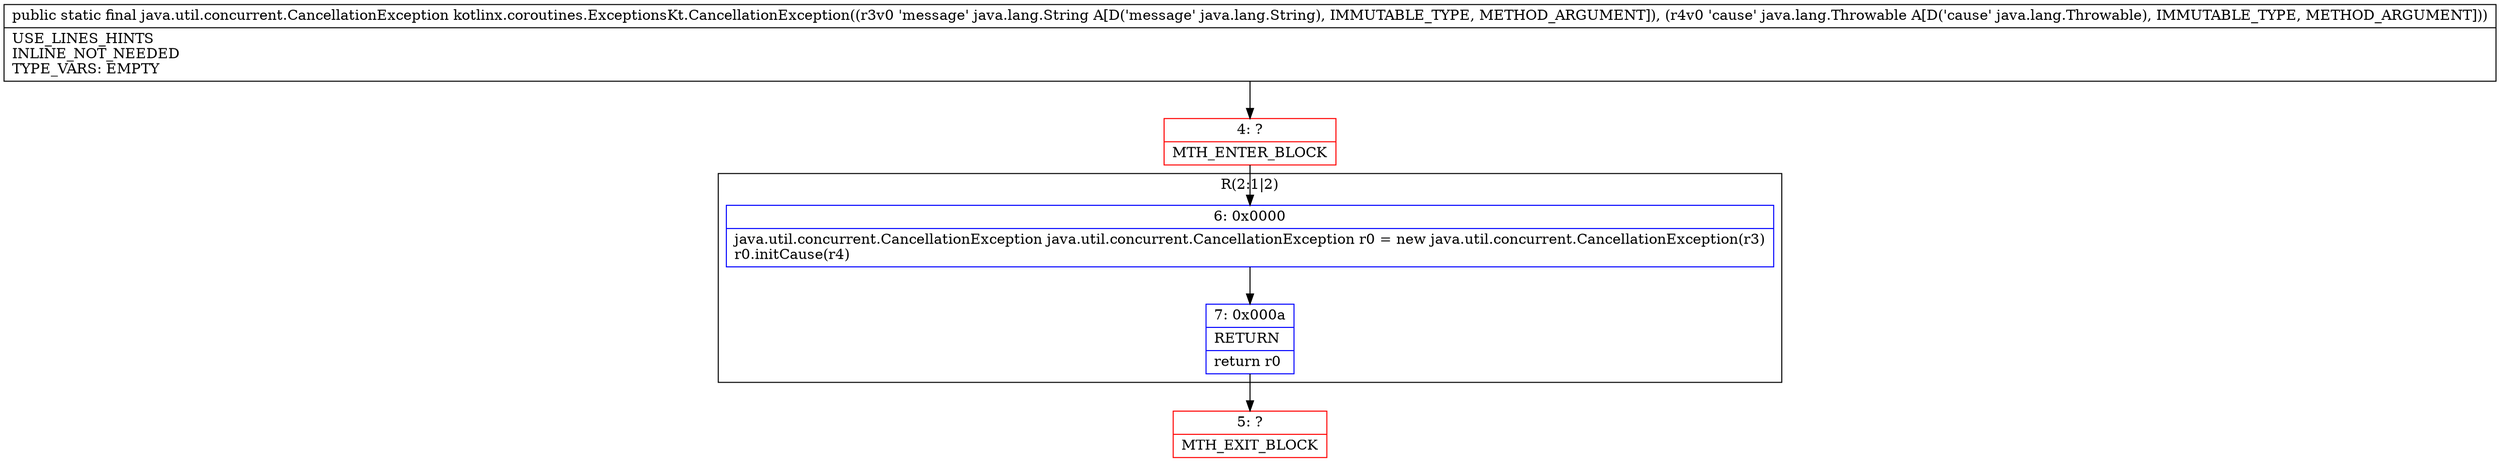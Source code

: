 digraph "CFG forkotlinx.coroutines.ExceptionsKt.CancellationException(Ljava\/lang\/String;Ljava\/lang\/Throwable;)Ljava\/util\/concurrent\/CancellationException;" {
subgraph cluster_Region_101727132 {
label = "R(2:1|2)";
node [shape=record,color=blue];
Node_6 [shape=record,label="{6\:\ 0x0000|java.util.concurrent.CancellationException java.util.concurrent.CancellationException r0 = new java.util.concurrent.CancellationException(r3)\lr0.initCause(r4)\l}"];
Node_7 [shape=record,label="{7\:\ 0x000a|RETURN\l|return r0\l}"];
}
Node_4 [shape=record,color=red,label="{4\:\ ?|MTH_ENTER_BLOCK\l}"];
Node_5 [shape=record,color=red,label="{5\:\ ?|MTH_EXIT_BLOCK\l}"];
MethodNode[shape=record,label="{public static final java.util.concurrent.CancellationException kotlinx.coroutines.ExceptionsKt.CancellationException((r3v0 'message' java.lang.String A[D('message' java.lang.String), IMMUTABLE_TYPE, METHOD_ARGUMENT]), (r4v0 'cause' java.lang.Throwable A[D('cause' java.lang.Throwable), IMMUTABLE_TYPE, METHOD_ARGUMENT]))  | USE_LINES_HINTS\lINLINE_NOT_NEEDED\lTYPE_VARS: EMPTY\l}"];
MethodNode -> Node_4;Node_6 -> Node_7;
Node_7 -> Node_5;
Node_4 -> Node_6;
}

